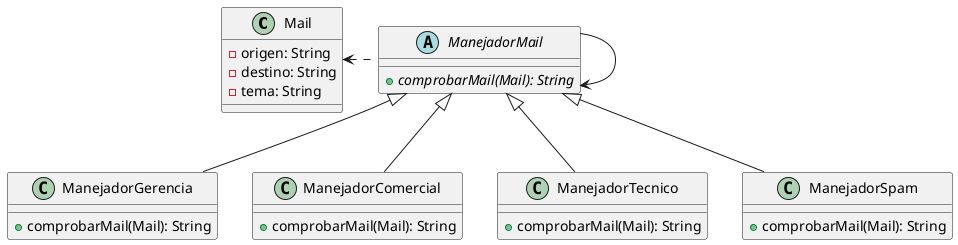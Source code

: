 @startuml
'https://plantuml.com/sequence-diagram

class Mail {
-origen: String
-destino: String
-tema: String
}

ManejadorMail .l.> Mail
ManejadorMail --> ManejadorMail
abstract class ManejadorMail {
+{abstract}comprobarMail(Mail): String
}

class ManejadorGerencia extends ManejadorMail {
+comprobarMail(Mail): String
}

class ManejadorComercial extends ManejadorMail {
+comprobarMail(Mail): String
}

class ManejadorTecnico extends ManejadorMail {
+comprobarMail(Mail): String
}

class ManejadorSpam extends ManejadorMail {
+comprobarMail(Mail): String
}

@enduml